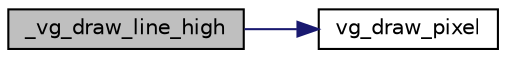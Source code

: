 digraph "_vg_draw_line_high"
{
 // LATEX_PDF_SIZE
  edge [fontname="Helvetica",fontsize="10",labelfontname="Helvetica",labelfontsize="10"];
  node [fontname="Helvetica",fontsize="10",shape=record];
  rankdir="LR";
  Node1 [label="_vg_draw_line_high",height=0.2,width=0.4,color="black", fillcolor="grey75", style="filled", fontcolor="black",tooltip=" "];
  Node1 -> Node2 [color="midnightblue",fontsize="10",style="solid"];
  Node2 [label="vg_draw_pixel",height=0.2,width=0.4,color="black", fillcolor="white", style="filled",URL="$group__video__gr.html#ga08c498ffeb0a3962e3b7711b57397741",tooltip="Draws a pixel on a given position."];
}
